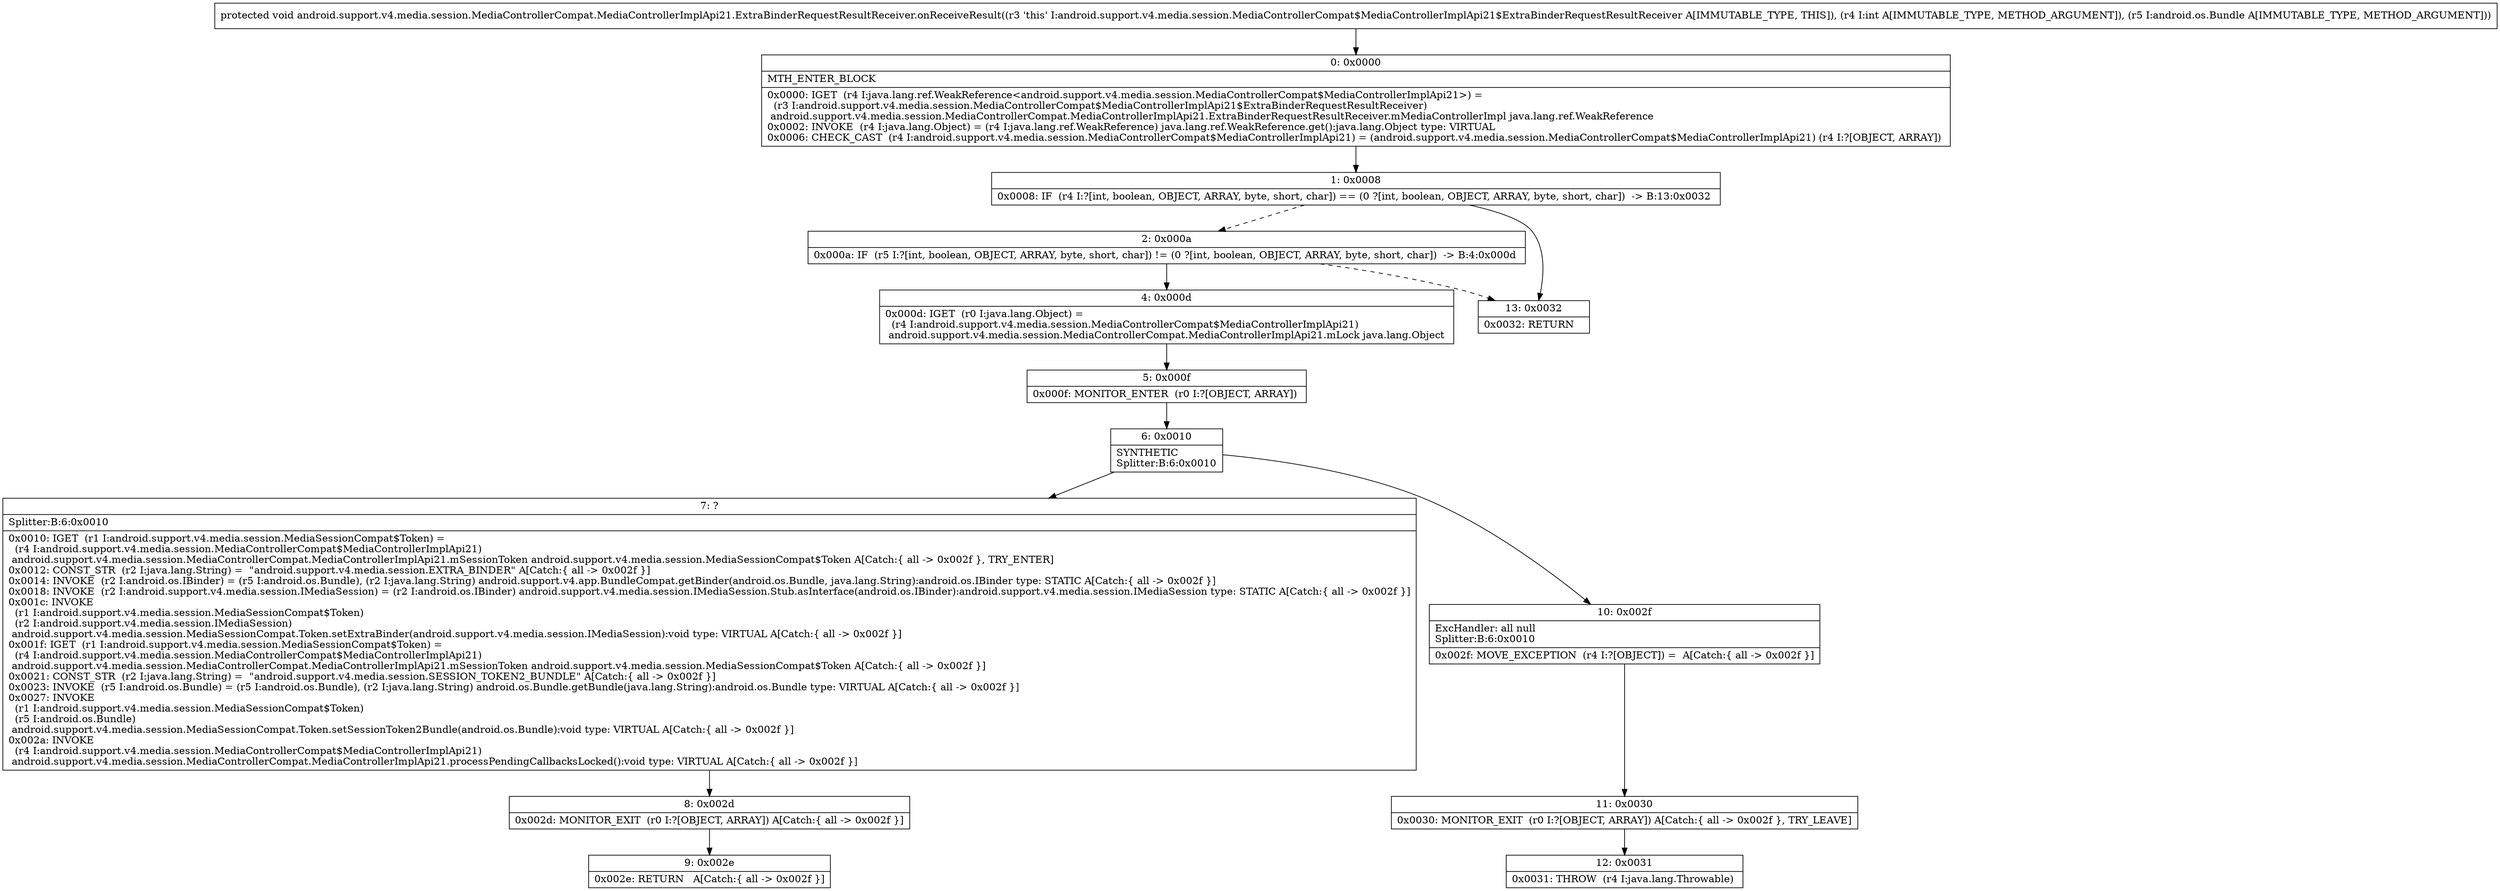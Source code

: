 digraph "CFG forandroid.support.v4.media.session.MediaControllerCompat.MediaControllerImplApi21.ExtraBinderRequestResultReceiver.onReceiveResult(ILandroid\/os\/Bundle;)V" {
Node_0 [shape=record,label="{0\:\ 0x0000|MTH_ENTER_BLOCK\l|0x0000: IGET  (r4 I:java.lang.ref.WeakReference\<android.support.v4.media.session.MediaControllerCompat$MediaControllerImplApi21\>) = \l  (r3 I:android.support.v4.media.session.MediaControllerCompat$MediaControllerImplApi21$ExtraBinderRequestResultReceiver)\l android.support.v4.media.session.MediaControllerCompat.MediaControllerImplApi21.ExtraBinderRequestResultReceiver.mMediaControllerImpl java.lang.ref.WeakReference \l0x0002: INVOKE  (r4 I:java.lang.Object) = (r4 I:java.lang.ref.WeakReference) java.lang.ref.WeakReference.get():java.lang.Object type: VIRTUAL \l0x0006: CHECK_CAST  (r4 I:android.support.v4.media.session.MediaControllerCompat$MediaControllerImplApi21) = (android.support.v4.media.session.MediaControllerCompat$MediaControllerImplApi21) (r4 I:?[OBJECT, ARRAY]) \l}"];
Node_1 [shape=record,label="{1\:\ 0x0008|0x0008: IF  (r4 I:?[int, boolean, OBJECT, ARRAY, byte, short, char]) == (0 ?[int, boolean, OBJECT, ARRAY, byte, short, char])  \-\> B:13:0x0032 \l}"];
Node_2 [shape=record,label="{2\:\ 0x000a|0x000a: IF  (r5 I:?[int, boolean, OBJECT, ARRAY, byte, short, char]) != (0 ?[int, boolean, OBJECT, ARRAY, byte, short, char])  \-\> B:4:0x000d \l}"];
Node_4 [shape=record,label="{4\:\ 0x000d|0x000d: IGET  (r0 I:java.lang.Object) = \l  (r4 I:android.support.v4.media.session.MediaControllerCompat$MediaControllerImplApi21)\l android.support.v4.media.session.MediaControllerCompat.MediaControllerImplApi21.mLock java.lang.Object \l}"];
Node_5 [shape=record,label="{5\:\ 0x000f|0x000f: MONITOR_ENTER  (r0 I:?[OBJECT, ARRAY]) \l}"];
Node_6 [shape=record,label="{6\:\ 0x0010|SYNTHETIC\lSplitter:B:6:0x0010\l}"];
Node_7 [shape=record,label="{7\:\ ?|Splitter:B:6:0x0010\l|0x0010: IGET  (r1 I:android.support.v4.media.session.MediaSessionCompat$Token) = \l  (r4 I:android.support.v4.media.session.MediaControllerCompat$MediaControllerImplApi21)\l android.support.v4.media.session.MediaControllerCompat.MediaControllerImplApi21.mSessionToken android.support.v4.media.session.MediaSessionCompat$Token A[Catch:\{ all \-\> 0x002f \}, TRY_ENTER]\l0x0012: CONST_STR  (r2 I:java.lang.String) =  \"android.support.v4.media.session.EXTRA_BINDER\" A[Catch:\{ all \-\> 0x002f \}]\l0x0014: INVOKE  (r2 I:android.os.IBinder) = (r5 I:android.os.Bundle), (r2 I:java.lang.String) android.support.v4.app.BundleCompat.getBinder(android.os.Bundle, java.lang.String):android.os.IBinder type: STATIC A[Catch:\{ all \-\> 0x002f \}]\l0x0018: INVOKE  (r2 I:android.support.v4.media.session.IMediaSession) = (r2 I:android.os.IBinder) android.support.v4.media.session.IMediaSession.Stub.asInterface(android.os.IBinder):android.support.v4.media.session.IMediaSession type: STATIC A[Catch:\{ all \-\> 0x002f \}]\l0x001c: INVOKE  \l  (r1 I:android.support.v4.media.session.MediaSessionCompat$Token)\l  (r2 I:android.support.v4.media.session.IMediaSession)\l android.support.v4.media.session.MediaSessionCompat.Token.setExtraBinder(android.support.v4.media.session.IMediaSession):void type: VIRTUAL A[Catch:\{ all \-\> 0x002f \}]\l0x001f: IGET  (r1 I:android.support.v4.media.session.MediaSessionCompat$Token) = \l  (r4 I:android.support.v4.media.session.MediaControllerCompat$MediaControllerImplApi21)\l android.support.v4.media.session.MediaControllerCompat.MediaControllerImplApi21.mSessionToken android.support.v4.media.session.MediaSessionCompat$Token A[Catch:\{ all \-\> 0x002f \}]\l0x0021: CONST_STR  (r2 I:java.lang.String) =  \"android.support.v4.media.session.SESSION_TOKEN2_BUNDLE\" A[Catch:\{ all \-\> 0x002f \}]\l0x0023: INVOKE  (r5 I:android.os.Bundle) = (r5 I:android.os.Bundle), (r2 I:java.lang.String) android.os.Bundle.getBundle(java.lang.String):android.os.Bundle type: VIRTUAL A[Catch:\{ all \-\> 0x002f \}]\l0x0027: INVOKE  \l  (r1 I:android.support.v4.media.session.MediaSessionCompat$Token)\l  (r5 I:android.os.Bundle)\l android.support.v4.media.session.MediaSessionCompat.Token.setSessionToken2Bundle(android.os.Bundle):void type: VIRTUAL A[Catch:\{ all \-\> 0x002f \}]\l0x002a: INVOKE  \l  (r4 I:android.support.v4.media.session.MediaControllerCompat$MediaControllerImplApi21)\l android.support.v4.media.session.MediaControllerCompat.MediaControllerImplApi21.processPendingCallbacksLocked():void type: VIRTUAL A[Catch:\{ all \-\> 0x002f \}]\l}"];
Node_8 [shape=record,label="{8\:\ 0x002d|0x002d: MONITOR_EXIT  (r0 I:?[OBJECT, ARRAY]) A[Catch:\{ all \-\> 0x002f \}]\l}"];
Node_9 [shape=record,label="{9\:\ 0x002e|0x002e: RETURN   A[Catch:\{ all \-\> 0x002f \}]\l}"];
Node_10 [shape=record,label="{10\:\ 0x002f|ExcHandler: all null\lSplitter:B:6:0x0010\l|0x002f: MOVE_EXCEPTION  (r4 I:?[OBJECT]) =  A[Catch:\{ all \-\> 0x002f \}]\l}"];
Node_11 [shape=record,label="{11\:\ 0x0030|0x0030: MONITOR_EXIT  (r0 I:?[OBJECT, ARRAY]) A[Catch:\{ all \-\> 0x002f \}, TRY_LEAVE]\l}"];
Node_12 [shape=record,label="{12\:\ 0x0031|0x0031: THROW  (r4 I:java.lang.Throwable) \l}"];
Node_13 [shape=record,label="{13\:\ 0x0032|0x0032: RETURN   \l}"];
MethodNode[shape=record,label="{protected void android.support.v4.media.session.MediaControllerCompat.MediaControllerImplApi21.ExtraBinderRequestResultReceiver.onReceiveResult((r3 'this' I:android.support.v4.media.session.MediaControllerCompat$MediaControllerImplApi21$ExtraBinderRequestResultReceiver A[IMMUTABLE_TYPE, THIS]), (r4 I:int A[IMMUTABLE_TYPE, METHOD_ARGUMENT]), (r5 I:android.os.Bundle A[IMMUTABLE_TYPE, METHOD_ARGUMENT])) }"];
MethodNode -> Node_0;
Node_0 -> Node_1;
Node_1 -> Node_2[style=dashed];
Node_1 -> Node_13;
Node_2 -> Node_4;
Node_2 -> Node_13[style=dashed];
Node_4 -> Node_5;
Node_5 -> Node_6;
Node_6 -> Node_7;
Node_6 -> Node_10;
Node_7 -> Node_8;
Node_8 -> Node_9;
Node_10 -> Node_11;
Node_11 -> Node_12;
}

